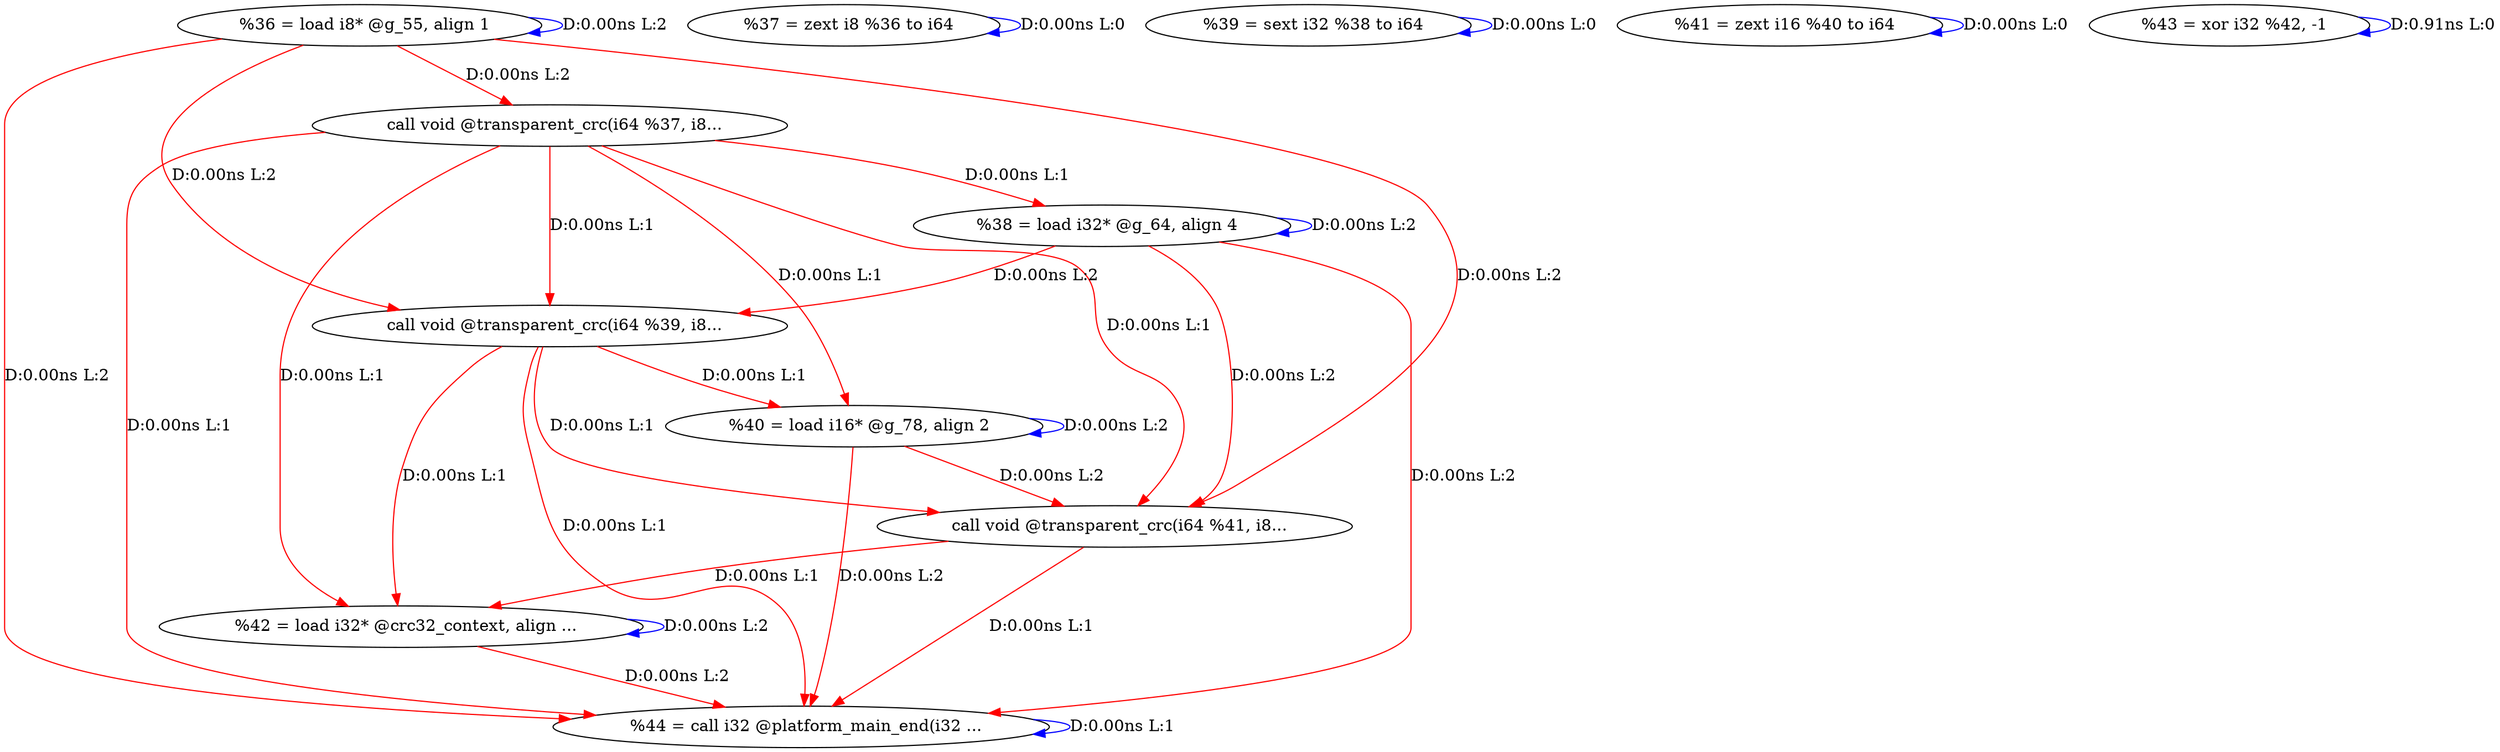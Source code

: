 digraph {
Node0x31b5160[label="  %36 = load i8* @g_55, align 1"];
Node0x31b5160 -> Node0x31b5160[label="D:0.00ns L:2",color=blue];
Node0x31b5320[label="  call void @transparent_crc(i64 %37, i8..."];
Node0x31b5160 -> Node0x31b5320[label="D:0.00ns L:2",color=red];
Node0x31d37f0[label="  call void @transparent_crc(i64 %39, i8..."];
Node0x31b5160 -> Node0x31d37f0[label="D:0.00ns L:2",color=red];
Node0x31d3a90[label="  call void @transparent_crc(i64 %41, i8..."];
Node0x31b5160 -> Node0x31d3a90[label="D:0.00ns L:2",color=red];
Node0x31d3d90[label="  %44 = call i32 @platform_main_end(i32 ..."];
Node0x31b5160 -> Node0x31d3d90[label="D:0.00ns L:2",color=red];
Node0x31b5240[label="  %37 = zext i8 %36 to i64"];
Node0x31b5240 -> Node0x31b5240[label="D:0.00ns L:0",color=blue];
Node0x31b5400[label="  %38 = load i32* @g_64, align 4"];
Node0x31b5320 -> Node0x31b5400[label="D:0.00ns L:1",color=red];
Node0x31b5320 -> Node0x31d37f0[label="D:0.00ns L:1",color=red];
Node0x31d38d0[label="  %40 = load i16* @g_78, align 2"];
Node0x31b5320 -> Node0x31d38d0[label="D:0.00ns L:1",color=red];
Node0x31b5320 -> Node0x31d3a90[label="D:0.00ns L:1",color=red];
Node0x31d3b70[label="  %42 = load i32* @crc32_context, align ..."];
Node0x31b5320 -> Node0x31d3b70[label="D:0.00ns L:1",color=red];
Node0x31b5320 -> Node0x31d3d90[label="D:0.00ns L:1",color=red];
Node0x31b5400 -> Node0x31b5400[label="D:0.00ns L:2",color=blue];
Node0x31b5400 -> Node0x31d37f0[label="D:0.00ns L:2",color=red];
Node0x31b5400 -> Node0x31d3a90[label="D:0.00ns L:2",color=red];
Node0x31b5400 -> Node0x31d3d90[label="D:0.00ns L:2",color=red];
Node0x31d3710[label="  %39 = sext i32 %38 to i64"];
Node0x31d3710 -> Node0x31d3710[label="D:0.00ns L:0",color=blue];
Node0x31d37f0 -> Node0x31d38d0[label="D:0.00ns L:1",color=red];
Node0x31d37f0 -> Node0x31d3a90[label="D:0.00ns L:1",color=red];
Node0x31d37f0 -> Node0x31d3b70[label="D:0.00ns L:1",color=red];
Node0x31d37f0 -> Node0x31d3d90[label="D:0.00ns L:1",color=red];
Node0x31d38d0 -> Node0x31d38d0[label="D:0.00ns L:2",color=blue];
Node0x31d38d0 -> Node0x31d3a90[label="D:0.00ns L:2",color=red];
Node0x31d38d0 -> Node0x31d3d90[label="D:0.00ns L:2",color=red];
Node0x31d39b0[label="  %41 = zext i16 %40 to i64"];
Node0x31d39b0 -> Node0x31d39b0[label="D:0.00ns L:0",color=blue];
Node0x31d3a90 -> Node0x31d3b70[label="D:0.00ns L:1",color=red];
Node0x31d3a90 -> Node0x31d3d90[label="D:0.00ns L:1",color=red];
Node0x31d3b70 -> Node0x31d3b70[label="D:0.00ns L:2",color=blue];
Node0x31d3b70 -> Node0x31d3d90[label="D:0.00ns L:2",color=red];
Node0x31d3c50[label="  %43 = xor i32 %42, -1"];
Node0x31d3c50 -> Node0x31d3c50[label="D:0.91ns L:0",color=blue];
Node0x31d3d90 -> Node0x31d3d90[label="D:0.00ns L:1",color=blue];
}
